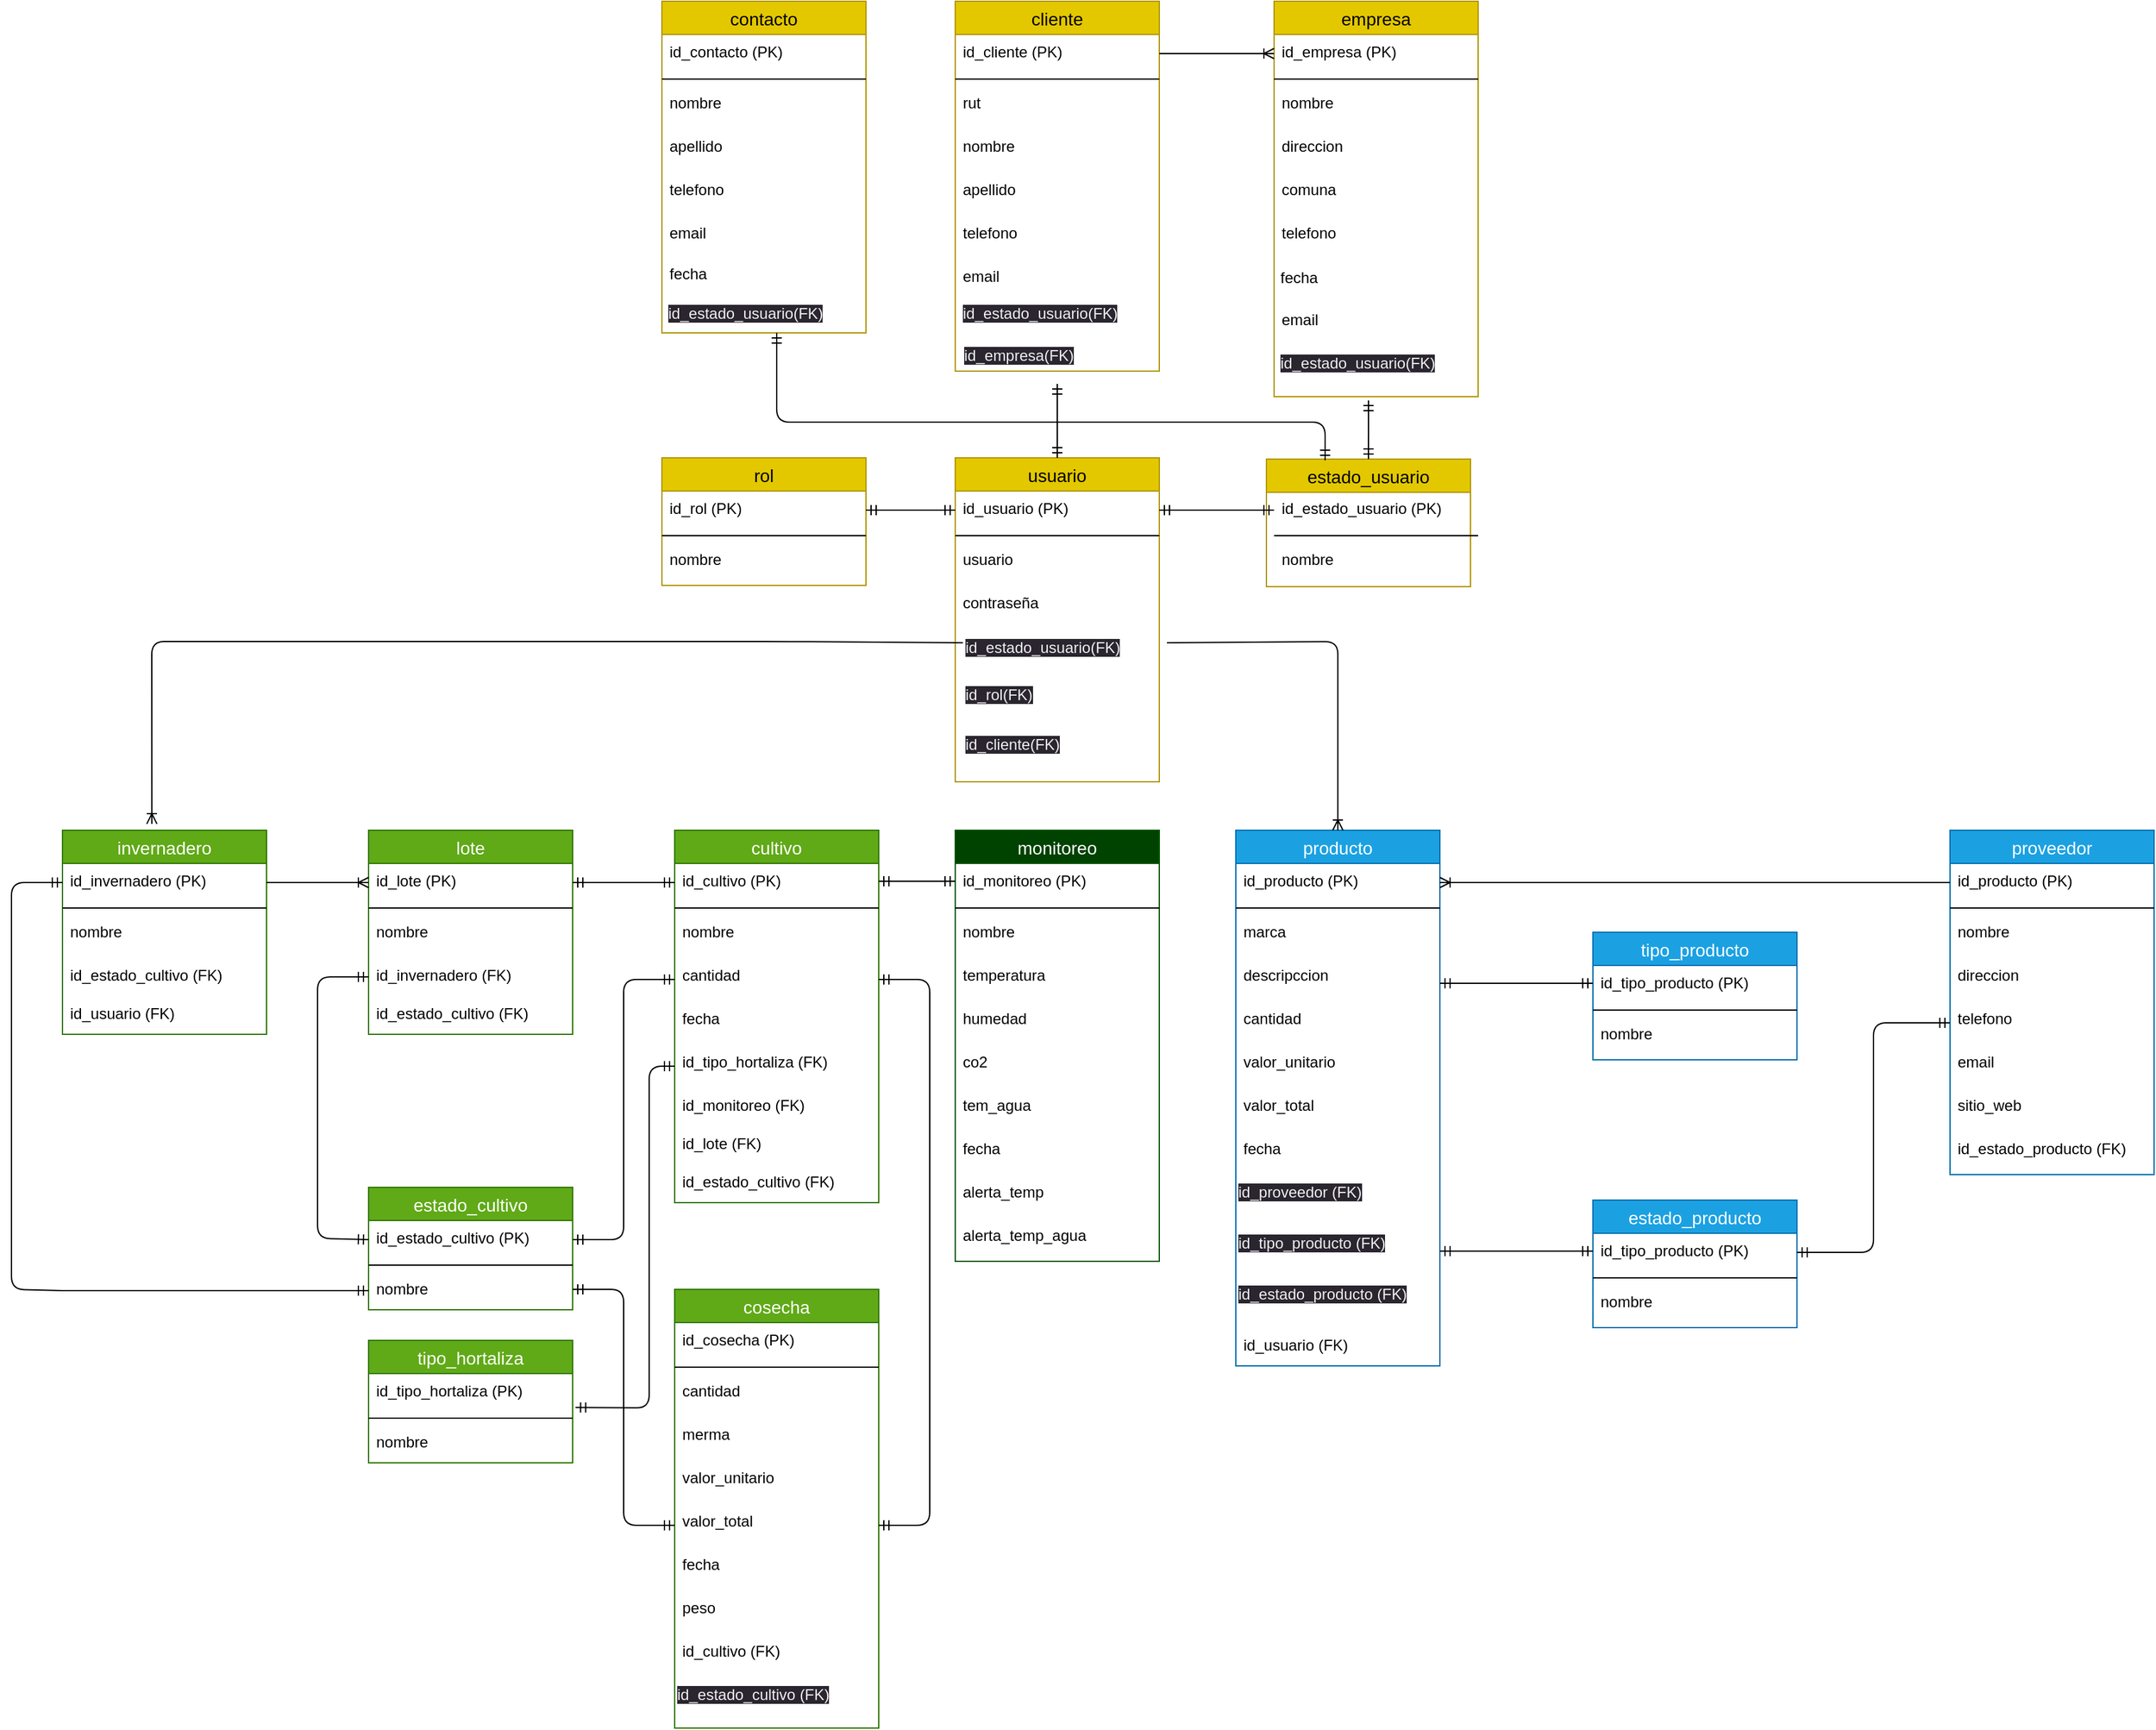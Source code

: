 <mxfile>
    <diagram id="51ZDcz8WgKitn7Wd0QsQ" name="Página-1">
        <mxGraphModel dx="1057" dy="568" grid="1" gridSize="10" guides="1" tooltips="1" connect="1" arrows="1" fold="1" page="1" pageScale="1" pageWidth="827" pageHeight="1169" math="0" shadow="0">
            <root>
                <mxCell id="0"/>
                <mxCell id="1" parent="0"/>
                <mxCell id="52" value="estado_cultivo" style="swimlane;fontStyle=0;childLayout=stackLayout;horizontal=1;startSize=26;horizontalStack=0;resizeParent=1;resizeParentMax=0;resizeLast=0;collapsible=1;marginBottom=0;align=center;fontSize=14;fillColor=#60a917;fontColor=#ffffff;strokeColor=#2D7600;" parent="1" vertex="1">
                    <mxGeometry x="340" y="1090" width="160" height="96" as="geometry"/>
                </mxCell>
                <mxCell id="53" value="id_estado_cultivo (PK)" style="text;strokeColor=none;fillColor=none;spacingLeft=4;spacingRight=4;overflow=hidden;rotatable=0;points=[[0,0.5],[1,0.5]];portConstraint=eastwest;fontSize=12;" parent="52" vertex="1">
                    <mxGeometry y="26" width="160" height="30" as="geometry"/>
                </mxCell>
                <mxCell id="75" value="" style="line;strokeWidth=1;rotatable=0;dashed=0;labelPosition=right;align=left;verticalAlign=middle;spacingTop=0;spacingLeft=6;points=[];portConstraint=eastwest;" parent="52" vertex="1">
                    <mxGeometry y="56" width="160" height="10" as="geometry"/>
                </mxCell>
                <mxCell id="54" value="nombre" style="text;strokeColor=none;fillColor=none;spacingLeft=4;spacingRight=4;overflow=hidden;rotatable=0;points=[[0,0.5],[1,0.5]];portConstraint=eastwest;fontSize=12;" parent="52" vertex="1">
                    <mxGeometry y="66" width="160" height="30" as="geometry"/>
                </mxCell>
                <mxCell id="56" value="invernadero" style="swimlane;fontStyle=0;childLayout=stackLayout;horizontal=1;startSize=26;horizontalStack=0;resizeParent=1;resizeParentMax=0;resizeLast=0;collapsible=1;marginBottom=0;align=center;fontSize=14;fillColor=#60a917;fontColor=#ffffff;strokeColor=#2D7600;" parent="1" vertex="1">
                    <mxGeometry x="100" y="810" width="160" height="160" as="geometry"/>
                </mxCell>
                <mxCell id="57" value="id_invernadero (PK)" style="text;strokeColor=none;fillColor=none;spacingLeft=4;spacingRight=4;overflow=hidden;rotatable=0;points=[[0,0.5],[1,0.5]];portConstraint=eastwest;fontSize=12;" parent="56" vertex="1">
                    <mxGeometry y="26" width="160" height="30" as="geometry"/>
                </mxCell>
                <mxCell id="76" value="" style="line;strokeWidth=1;rotatable=0;dashed=0;labelPosition=right;align=left;verticalAlign=middle;spacingTop=0;spacingLeft=6;points=[];portConstraint=eastwest;" parent="56" vertex="1">
                    <mxGeometry y="56" width="160" height="10" as="geometry"/>
                </mxCell>
                <mxCell id="58" value="nombre" style="text;strokeColor=none;fillColor=none;spacingLeft=4;spacingRight=4;overflow=hidden;rotatable=0;points=[[0,0.5],[1,0.5]];portConstraint=eastwest;fontSize=12;" parent="56" vertex="1">
                    <mxGeometry y="66" width="160" height="34" as="geometry"/>
                </mxCell>
                <mxCell id="60" value="id_estado_cultivo (FK)" style="text;strokeColor=none;fillColor=none;spacingLeft=4;spacingRight=4;overflow=hidden;rotatable=0;points=[[0,0.5],[1,0.5]];portConstraint=eastwest;fontSize=12;" parent="56" vertex="1">
                    <mxGeometry y="100" width="160" height="30" as="geometry"/>
                </mxCell>
                <mxCell id="258" value="id_usuario (FK)" style="text;strokeColor=none;fillColor=none;spacingLeft=4;spacingRight=4;overflow=hidden;rotatable=0;points=[[0,0.5],[1,0.5]];portConstraint=eastwest;fontSize=12;" parent="56" vertex="1">
                    <mxGeometry y="130" width="160" height="30" as="geometry"/>
                </mxCell>
                <mxCell id="62" value="lote" style="swimlane;fontStyle=0;childLayout=stackLayout;horizontal=1;startSize=26;horizontalStack=0;resizeParent=1;resizeParentMax=0;resizeLast=0;collapsible=1;marginBottom=0;align=center;fontSize=14;fillColor=#60a917;fontColor=#ffffff;strokeColor=#2D7600;" parent="1" vertex="1">
                    <mxGeometry x="340" y="810" width="160" height="160" as="geometry"/>
                </mxCell>
                <mxCell id="63" value="id_lote (PK)" style="text;strokeColor=none;fillColor=none;spacingLeft=4;spacingRight=4;overflow=hidden;rotatable=0;points=[[0,0.5],[1,0.5]];portConstraint=eastwest;fontSize=12;" parent="62" vertex="1">
                    <mxGeometry y="26" width="160" height="30" as="geometry"/>
                </mxCell>
                <mxCell id="77" value="" style="line;strokeWidth=1;rotatable=0;dashed=0;labelPosition=right;align=left;verticalAlign=middle;spacingTop=0;spacingLeft=6;points=[];portConstraint=eastwest;" parent="62" vertex="1">
                    <mxGeometry y="56" width="160" height="10" as="geometry"/>
                </mxCell>
                <mxCell id="64" value="nombre" style="text;strokeColor=none;fillColor=none;spacingLeft=4;spacingRight=4;overflow=hidden;rotatable=0;points=[[0,0.5],[1,0.5]];portConstraint=eastwest;fontSize=12;" parent="62" vertex="1">
                    <mxGeometry y="66" width="160" height="34" as="geometry"/>
                </mxCell>
                <mxCell id="67" value="id_invernadero (FK)" style="text;strokeColor=none;fillColor=none;spacingLeft=4;spacingRight=4;overflow=hidden;rotatable=0;points=[[0,0.5],[1,0.5]];portConstraint=eastwest;fontSize=12;" parent="62" vertex="1">
                    <mxGeometry y="100" width="160" height="30" as="geometry"/>
                </mxCell>
                <mxCell id="65" value="id_estado_cultivo (FK)" style="text;strokeColor=none;fillColor=none;spacingLeft=4;spacingRight=4;overflow=hidden;rotatable=0;points=[[0,0.5],[1,0.5]];portConstraint=eastwest;fontSize=12;" parent="62" vertex="1">
                    <mxGeometry y="130" width="160" height="30" as="geometry"/>
                </mxCell>
                <mxCell id="69" value="cultivo" style="swimlane;fontStyle=0;childLayout=stackLayout;horizontal=1;startSize=26;horizontalStack=0;resizeParent=1;resizeParentMax=0;resizeLast=0;collapsible=1;marginBottom=0;align=center;fontSize=14;fillColor=#60a917;fontColor=#ffffff;strokeColor=#2D7600;" parent="1" vertex="1">
                    <mxGeometry x="580" y="810" width="160" height="292" as="geometry"/>
                </mxCell>
                <mxCell id="70" value="id_cultivo (PK)" style="text;strokeColor=none;fillColor=none;spacingLeft=4;spacingRight=4;overflow=hidden;rotatable=0;points=[[0,0.5],[1,0.5]];portConstraint=eastwest;fontSize=12;" parent="69" vertex="1">
                    <mxGeometry y="26" width="160" height="30" as="geometry"/>
                </mxCell>
                <mxCell id="78" value="" style="line;strokeWidth=1;rotatable=0;dashed=0;labelPosition=right;align=left;verticalAlign=middle;spacingTop=0;spacingLeft=6;points=[];portConstraint=eastwest;" parent="69" vertex="1">
                    <mxGeometry y="56" width="160" height="10" as="geometry"/>
                </mxCell>
                <mxCell id="259" value="nombre" style="text;strokeColor=none;fillColor=none;spacingLeft=4;spacingRight=4;overflow=hidden;rotatable=0;points=[[0,0.5],[1,0.5]];portConstraint=eastwest;fontSize=12;" parent="69" vertex="1">
                    <mxGeometry y="66" width="160" height="34" as="geometry"/>
                </mxCell>
                <mxCell id="71" value="cantidad" style="text;strokeColor=none;fillColor=none;spacingLeft=4;spacingRight=4;overflow=hidden;rotatable=0;points=[[0,0.5],[1,0.5]];portConstraint=eastwest;fontSize=12;" parent="69" vertex="1">
                    <mxGeometry y="100" width="160" height="34" as="geometry"/>
                </mxCell>
                <mxCell id="79" value="fecha" style="text;strokeColor=none;fillColor=none;spacingLeft=4;spacingRight=4;overflow=hidden;rotatable=0;points=[[0,0.5],[1,0.5]];portConstraint=eastwest;fontSize=12;" parent="69" vertex="1">
                    <mxGeometry y="134" width="160" height="34" as="geometry"/>
                </mxCell>
                <mxCell id="80" value="id_tipo_hortaliza (FK)" style="text;strokeColor=none;fillColor=none;spacingLeft=4;spacingRight=4;overflow=hidden;rotatable=0;points=[[0,0.5],[1,0.5]];portConstraint=eastwest;fontSize=12;" parent="69" vertex="1">
                    <mxGeometry y="168" width="160" height="34" as="geometry"/>
                </mxCell>
                <mxCell id="81" value="id_monitoreo (FK)" style="text;strokeColor=none;fillColor=none;spacingLeft=4;spacingRight=4;overflow=hidden;rotatable=0;points=[[0,0.5],[1,0.5]];portConstraint=eastwest;fontSize=12;" parent="69" vertex="1">
                    <mxGeometry y="202" width="160" height="30" as="geometry"/>
                </mxCell>
                <mxCell id="72" value="id_lote (FK)" style="text;strokeColor=none;fillColor=none;spacingLeft=4;spacingRight=4;overflow=hidden;rotatable=0;points=[[0,0.5],[1,0.5]];portConstraint=eastwest;fontSize=12;" parent="69" vertex="1">
                    <mxGeometry y="232" width="160" height="30" as="geometry"/>
                </mxCell>
                <mxCell id="73" value="id_estado_cultivo (FK)" style="text;strokeColor=none;fillColor=none;spacingLeft=4;spacingRight=4;overflow=hidden;rotatable=0;points=[[0,0.5],[1,0.5]];portConstraint=eastwest;fontSize=12;" parent="69" vertex="1">
                    <mxGeometry y="262" width="160" height="30" as="geometry"/>
                </mxCell>
                <mxCell id="83" value="monitoreo" style="swimlane;fontStyle=0;childLayout=stackLayout;horizontal=1;startSize=26;horizontalStack=0;resizeParent=1;resizeParentMax=0;resizeLast=0;collapsible=1;marginBottom=0;align=center;fontSize=14;fillColor=#004200;fontColor=#ffffff;strokeColor=#005700;" parent="1" vertex="1">
                    <mxGeometry x="800" y="810" width="160" height="338" as="geometry"/>
                </mxCell>
                <mxCell id="84" value="id_monitoreo (PK)" style="text;strokeColor=none;fillColor=none;spacingLeft=4;spacingRight=4;overflow=hidden;rotatable=0;points=[[0,0.5],[1,0.5]];portConstraint=eastwest;fontSize=12;" parent="83" vertex="1">
                    <mxGeometry y="26" width="160" height="30" as="geometry"/>
                </mxCell>
                <mxCell id="85" value="" style="line;strokeWidth=1;rotatable=0;dashed=0;labelPosition=right;align=left;verticalAlign=middle;spacingTop=0;spacingLeft=6;points=[];portConstraint=eastwest;" parent="83" vertex="1">
                    <mxGeometry y="56" width="160" height="10" as="geometry"/>
                </mxCell>
                <mxCell id="86" value="nombre" style="text;strokeColor=none;fillColor=none;spacingLeft=4;spacingRight=4;overflow=hidden;rotatable=0;points=[[0,0.5],[1,0.5]];portConstraint=eastwest;fontSize=12;" parent="83" vertex="1">
                    <mxGeometry y="66" width="160" height="34" as="geometry"/>
                </mxCell>
                <mxCell id="89" value="temperatura" style="text;strokeColor=none;fillColor=none;spacingLeft=4;spacingRight=4;overflow=hidden;rotatable=0;points=[[0,0.5],[1,0.5]];portConstraint=eastwest;fontSize=12;" parent="83" vertex="1">
                    <mxGeometry y="100" width="160" height="34" as="geometry"/>
                </mxCell>
                <mxCell id="90" value="humedad" style="text;strokeColor=none;fillColor=none;spacingLeft=4;spacingRight=4;overflow=hidden;rotatable=0;points=[[0,0.5],[1,0.5]];portConstraint=eastwest;fontSize=12;" parent="83" vertex="1">
                    <mxGeometry y="134" width="160" height="34" as="geometry"/>
                </mxCell>
                <mxCell id="91" value="co2" style="text;strokeColor=none;fillColor=none;spacingLeft=4;spacingRight=4;overflow=hidden;rotatable=0;points=[[0,0.5],[1,0.5]];portConstraint=eastwest;fontSize=12;" parent="83" vertex="1">
                    <mxGeometry y="168" width="160" height="34" as="geometry"/>
                </mxCell>
                <mxCell id="92" value="tem_agua" style="text;strokeColor=none;fillColor=none;spacingLeft=4;spacingRight=4;overflow=hidden;rotatable=0;points=[[0,0.5],[1,0.5]];portConstraint=eastwest;fontSize=12;" parent="83" vertex="1">
                    <mxGeometry y="202" width="160" height="34" as="geometry"/>
                </mxCell>
                <mxCell id="93" value="fecha" style="text;strokeColor=none;fillColor=none;spacingLeft=4;spacingRight=4;overflow=hidden;rotatable=0;points=[[0,0.5],[1,0.5]];portConstraint=eastwest;fontSize=12;" parent="83" vertex="1">
                    <mxGeometry y="236" width="160" height="34" as="geometry"/>
                </mxCell>
                <mxCell id="94" value="alerta_temp&#10;" style="text;strokeColor=none;fillColor=none;spacingLeft=4;spacingRight=4;overflow=hidden;rotatable=0;points=[[0,0.5],[1,0.5]];portConstraint=eastwest;fontSize=12;" parent="83" vertex="1">
                    <mxGeometry y="270" width="160" height="34" as="geometry"/>
                </mxCell>
                <mxCell id="95" value="alerta_temp_agua&#10;" style="text;strokeColor=none;fillColor=none;spacingLeft=4;spacingRight=4;overflow=hidden;rotatable=0;points=[[0,0.5],[1,0.5]];portConstraint=eastwest;fontSize=12;" parent="83" vertex="1">
                    <mxGeometry y="304" width="160" height="34" as="geometry"/>
                </mxCell>
                <mxCell id="97" value="cosecha" style="swimlane;fontStyle=0;childLayout=stackLayout;horizontal=1;startSize=26;horizontalStack=0;resizeParent=1;resizeParentMax=0;resizeLast=0;collapsible=1;marginBottom=0;align=center;fontSize=14;fillColor=#60a917;fontColor=#ffffff;strokeColor=#2D7600;" parent="1" vertex="1">
                    <mxGeometry x="580" y="1170" width="160" height="344" as="geometry"/>
                </mxCell>
                <mxCell id="98" value="id_cosecha (PK)" style="text;strokeColor=none;fillColor=none;spacingLeft=4;spacingRight=4;overflow=hidden;rotatable=0;points=[[0,0.5],[1,0.5]];portConstraint=eastwest;fontSize=12;" parent="97" vertex="1">
                    <mxGeometry y="26" width="160" height="30" as="geometry"/>
                </mxCell>
                <mxCell id="99" value="" style="line;strokeWidth=1;rotatable=0;dashed=0;labelPosition=right;align=left;verticalAlign=middle;spacingTop=0;spacingLeft=6;points=[];portConstraint=eastwest;" parent="97" vertex="1">
                    <mxGeometry y="56" width="160" height="10" as="geometry"/>
                </mxCell>
                <mxCell id="100" value="cantidad" style="text;strokeColor=none;fillColor=none;spacingLeft=4;spacingRight=4;overflow=hidden;rotatable=0;points=[[0,0.5],[1,0.5]];portConstraint=eastwest;fontSize=12;" parent="97" vertex="1">
                    <mxGeometry y="66" width="160" height="34" as="geometry"/>
                </mxCell>
                <mxCell id="106" value="merma" style="text;strokeColor=none;fillColor=none;spacingLeft=4;spacingRight=4;overflow=hidden;rotatable=0;points=[[0,0.5],[1,0.5]];portConstraint=eastwest;fontSize=12;" parent="97" vertex="1">
                    <mxGeometry y="100" width="160" height="34" as="geometry"/>
                </mxCell>
                <mxCell id="107" value="valor_unitario" style="text;strokeColor=none;fillColor=none;spacingLeft=4;spacingRight=4;overflow=hidden;rotatable=0;points=[[0,0.5],[1,0.5]];portConstraint=eastwest;fontSize=12;" parent="97" vertex="1">
                    <mxGeometry y="134" width="160" height="34" as="geometry"/>
                </mxCell>
                <mxCell id="108" value="valor_total" style="text;strokeColor=none;fillColor=none;spacingLeft=4;spacingRight=4;overflow=hidden;rotatable=0;points=[[0,0.5],[1,0.5]];portConstraint=eastwest;fontSize=12;" parent="97" vertex="1">
                    <mxGeometry y="168" width="160" height="34" as="geometry"/>
                </mxCell>
                <mxCell id="101" value="fecha" style="text;strokeColor=none;fillColor=none;spacingLeft=4;spacingRight=4;overflow=hidden;rotatable=0;points=[[0,0.5],[1,0.5]];portConstraint=eastwest;fontSize=12;" parent="97" vertex="1">
                    <mxGeometry y="202" width="160" height="34" as="geometry"/>
                </mxCell>
                <mxCell id="109" value="peso" style="text;strokeColor=none;fillColor=none;spacingLeft=4;spacingRight=4;overflow=hidden;rotatable=0;points=[[0,0.5],[1,0.5]];portConstraint=eastwest;fontSize=12;" parent="97" vertex="1">
                    <mxGeometry y="236" width="160" height="34" as="geometry"/>
                </mxCell>
                <mxCell id="102" value="id_cultivo (FK)" style="text;strokeColor=none;fillColor=none;spacingLeft=4;spacingRight=4;overflow=hidden;rotatable=0;points=[[0,0.5],[1,0.5]];portConstraint=eastwest;fontSize=12;" parent="97" vertex="1">
                    <mxGeometry y="270" width="160" height="34" as="geometry"/>
                </mxCell>
                <mxCell id="112" value="&lt;span style=&quot;color: rgb(240, 240, 240); font-family: Helvetica; font-size: 12px; font-style: normal; font-variant-ligatures: normal; font-variant-caps: normal; font-weight: 400; letter-spacing: normal; orphans: 2; text-align: left; text-indent: 0px; text-transform: none; widows: 2; word-spacing: 0px; -webkit-text-stroke-width: 0px; background-color: rgb(42, 37, 47); text-decoration-thickness: initial; text-decoration-style: initial; text-decoration-color: initial; float: none; display: inline !important;&quot;&gt;id_estado_cultivo (FK)&lt;/span&gt;" style="text;whiteSpace=wrap;html=1;" parent="97" vertex="1">
                    <mxGeometry y="304" width="160" height="40" as="geometry"/>
                </mxCell>
                <mxCell id="110" value="" style="fontSize=12;html=1;endArrow=ERmandOne;startArrow=ERmandOne;entryX=0;entryY=0.5;entryDx=0;entryDy=0;exitX=0;exitY=0.5;exitDx=0;exitDy=0;" parent="1" source="54" target="57" edge="1">
                    <mxGeometry width="100" height="100" relative="1" as="geometry">
                        <mxPoint x="450" y="1210" as="sourcePoint"/>
                        <mxPoint x="550" y="1110" as="targetPoint"/>
                        <Array as="points">
                            <mxPoint x="100" y="1171"/>
                            <mxPoint x="60" y="1170"/>
                            <mxPoint x="60" y="1010"/>
                            <mxPoint x="60" y="851"/>
                        </Array>
                    </mxGeometry>
                </mxCell>
                <mxCell id="111" value="" style="fontSize=12;html=1;endArrow=ERmandOne;startArrow=ERmandOne;entryX=0;entryY=0.5;entryDx=0;entryDy=0;exitX=0;exitY=0.5;exitDx=0;exitDy=0;" parent="1" source="53" target="67" edge="1">
                    <mxGeometry width="100" height="100" relative="1" as="geometry">
                        <mxPoint x="340" y="1040" as="sourcePoint"/>
                        <mxPoint x="280" y="1200" as="targetPoint"/>
                        <Array as="points">
                            <mxPoint x="300" y="1130"/>
                            <mxPoint x="300" y="990"/>
                            <mxPoint x="300" y="925"/>
                        </Array>
                    </mxGeometry>
                </mxCell>
                <mxCell id="113" value="" style="edgeStyle=entityRelationEdgeStyle;fontSize=12;html=1;endArrow=ERoneToMany;entryX=0;entryY=0.5;entryDx=0;entryDy=0;exitX=1;exitY=0.5;exitDx=0;exitDy=0;" parent="1" source="57" target="63" edge="1">
                    <mxGeometry width="100" height="100" relative="1" as="geometry">
                        <mxPoint x="160" y="1110" as="sourcePoint"/>
                        <mxPoint x="260" y="1010" as="targetPoint"/>
                    </mxGeometry>
                </mxCell>
                <mxCell id="114" value="" style="fontSize=12;html=1;endArrow=ERmandOne;startArrow=ERmandOne;entryX=0;entryY=0.5;entryDx=0;entryDy=0;exitX=1;exitY=0.5;exitDx=0;exitDy=0;" parent="1" source="53" target="71" edge="1">
                    <mxGeometry width="100" height="100" relative="1" as="geometry">
                        <mxPoint x="400" y="1350" as="sourcePoint"/>
                        <mxPoint x="500" y="1250" as="targetPoint"/>
                        <Array as="points">
                            <mxPoint x="540" y="1131"/>
                            <mxPoint x="540" y="927"/>
                        </Array>
                    </mxGeometry>
                </mxCell>
                <mxCell id="115" value="" style="fontSize=12;html=1;endArrow=ERmandOne;startArrow=ERmandOne;entryX=0;entryY=0.5;entryDx=0;entryDy=0;" parent="1" target="108" edge="1">
                    <mxGeometry width="100" height="100" relative="1" as="geometry">
                        <mxPoint x="500" y="1170" as="sourcePoint"/>
                        <mxPoint x="550" y="1110" as="targetPoint"/>
                        <Array as="points">
                            <mxPoint x="540" y="1170"/>
                            <mxPoint x="540" y="1355"/>
                        </Array>
                    </mxGeometry>
                </mxCell>
                <mxCell id="116" value="" style="edgeStyle=entityRelationEdgeStyle;fontSize=12;html=1;endArrow=ERmandOne;startArrow=ERmandOne;exitX=1;exitY=0.5;exitDx=0;exitDy=0;entryX=0;entryY=0.5;entryDx=0;entryDy=0;" parent="1" source="63" target="70" edge="1">
                    <mxGeometry width="100" height="100" relative="1" as="geometry">
                        <mxPoint x="540" y="910" as="sourcePoint"/>
                        <mxPoint x="640" y="810" as="targetPoint"/>
                    </mxGeometry>
                </mxCell>
                <mxCell id="117" value="" style="edgeStyle=entityRelationEdgeStyle;fontSize=12;html=1;endArrow=ERmandOne;startArrow=ERmandOne;exitX=1;exitY=0.5;exitDx=0;exitDy=0;" parent="1" edge="1">
                    <mxGeometry width="100" height="100" relative="1" as="geometry">
                        <mxPoint x="740" y="850" as="sourcePoint"/>
                        <mxPoint x="800" y="850" as="targetPoint"/>
                    </mxGeometry>
                </mxCell>
                <mxCell id="118" value="" style="fontSize=12;html=1;endArrow=ERmandOne;startArrow=ERmandOne;entryX=1;entryY=0.5;entryDx=0;entryDy=0;exitX=1;exitY=0.5;exitDx=0;exitDy=0;" parent="1" source="108" target="71" edge="1">
                    <mxGeometry width="100" height="100" relative="1" as="geometry">
                        <mxPoint x="780" y="1280" as="sourcePoint"/>
                        <mxPoint x="880" y="1180" as="targetPoint"/>
                        <Array as="points">
                            <mxPoint x="780" y="1355"/>
                            <mxPoint x="780" y="1130"/>
                            <mxPoint x="780" y="927"/>
                        </Array>
                    </mxGeometry>
                </mxCell>
                <mxCell id="125" value="tipo_producto" style="swimlane;fontStyle=0;childLayout=stackLayout;horizontal=1;startSize=26;horizontalStack=0;resizeParent=1;resizeParentMax=0;resizeLast=0;collapsible=1;marginBottom=0;align=center;fontSize=14;fillColor=#1ba1e2;fontColor=#ffffff;strokeColor=#006EAF;" parent="1" vertex="1">
                    <mxGeometry x="1300" y="890" width="160" height="100" as="geometry"/>
                </mxCell>
                <mxCell id="126" value="id_tipo_producto (PK)" style="text;strokeColor=none;fillColor=none;spacingLeft=4;spacingRight=4;overflow=hidden;rotatable=0;points=[[0,0.5],[1,0.5]];portConstraint=eastwest;fontSize=12;" parent="125" vertex="1">
                    <mxGeometry y="26" width="160" height="30" as="geometry"/>
                </mxCell>
                <mxCell id="127" value="" style="line;strokeWidth=1;rotatable=0;dashed=0;labelPosition=right;align=left;verticalAlign=middle;spacingTop=0;spacingLeft=6;points=[];portConstraint=eastwest;" parent="125" vertex="1">
                    <mxGeometry y="56" width="160" height="10" as="geometry"/>
                </mxCell>
                <mxCell id="128" value="nombre" style="text;strokeColor=none;fillColor=none;spacingLeft=4;spacingRight=4;overflow=hidden;rotatable=0;points=[[0,0.5],[1,0.5]];portConstraint=eastwest;fontSize=12;" parent="125" vertex="1">
                    <mxGeometry y="66" width="160" height="34" as="geometry"/>
                </mxCell>
                <mxCell id="130" value="estado_producto" style="swimlane;fontStyle=0;childLayout=stackLayout;horizontal=1;startSize=26;horizontalStack=0;resizeParent=1;resizeParentMax=0;resizeLast=0;collapsible=1;marginBottom=0;align=center;fontSize=14;fillColor=#1ba1e2;fontColor=#ffffff;strokeColor=#006EAF;" parent="1" vertex="1">
                    <mxGeometry x="1300" y="1100" width="160" height="100" as="geometry"/>
                </mxCell>
                <mxCell id="131" value="id_tipo_producto (PK)" style="text;strokeColor=none;fillColor=none;spacingLeft=4;spacingRight=4;overflow=hidden;rotatable=0;points=[[0,0.5],[1,0.5]];portConstraint=eastwest;fontSize=12;" parent="130" vertex="1">
                    <mxGeometry y="26" width="160" height="30" as="geometry"/>
                </mxCell>
                <mxCell id="132" value="" style="line;strokeWidth=1;rotatable=0;dashed=0;labelPosition=right;align=left;verticalAlign=middle;spacingTop=0;spacingLeft=6;points=[];portConstraint=eastwest;" parent="130" vertex="1">
                    <mxGeometry y="56" width="160" height="10" as="geometry"/>
                </mxCell>
                <mxCell id="133" value="nombre" style="text;strokeColor=none;fillColor=none;spacingLeft=4;spacingRight=4;overflow=hidden;rotatable=0;points=[[0,0.5],[1,0.5]];portConstraint=eastwest;fontSize=12;" parent="130" vertex="1">
                    <mxGeometry y="66" width="160" height="34" as="geometry"/>
                </mxCell>
                <mxCell id="135" value="producto" style="swimlane;fontStyle=0;childLayout=stackLayout;horizontal=1;startSize=26;horizontalStack=0;resizeParent=1;resizeParentMax=0;resizeLast=0;collapsible=1;marginBottom=0;align=center;fontSize=14;fillColor=#1ba1e2;fontColor=#ffffff;strokeColor=#006EAF;" parent="1" vertex="1">
                    <mxGeometry x="1020" y="810" width="160" height="420" as="geometry"/>
                </mxCell>
                <mxCell id="136" value="id_producto (PK)" style="text;strokeColor=none;fillColor=none;spacingLeft=4;spacingRight=4;overflow=hidden;rotatable=0;points=[[0,0.5],[1,0.5]];portConstraint=eastwest;fontSize=12;" parent="135" vertex="1">
                    <mxGeometry y="26" width="160" height="30" as="geometry"/>
                </mxCell>
                <mxCell id="137" value="" style="line;strokeWidth=1;rotatable=0;dashed=0;labelPosition=right;align=left;verticalAlign=middle;spacingTop=0;spacingLeft=6;points=[];portConstraint=eastwest;" parent="135" vertex="1">
                    <mxGeometry y="56" width="160" height="10" as="geometry"/>
                </mxCell>
                <mxCell id="138" value="marca" style="text;strokeColor=none;fillColor=none;spacingLeft=4;spacingRight=4;overflow=hidden;rotatable=0;points=[[0,0.5],[1,0.5]];portConstraint=eastwest;fontSize=12;" parent="135" vertex="1">
                    <mxGeometry y="66" width="160" height="34" as="geometry"/>
                </mxCell>
                <mxCell id="139" value="descripccion" style="text;strokeColor=none;fillColor=none;spacingLeft=4;spacingRight=4;overflow=hidden;rotatable=0;points=[[0,0.5],[1,0.5]];portConstraint=eastwest;fontSize=12;" parent="135" vertex="1">
                    <mxGeometry y="100" width="160" height="34" as="geometry"/>
                </mxCell>
                <mxCell id="140" value="cantidad" style="text;strokeColor=none;fillColor=none;spacingLeft=4;spacingRight=4;overflow=hidden;rotatable=0;points=[[0,0.5],[1,0.5]];portConstraint=eastwest;fontSize=12;" parent="135" vertex="1">
                    <mxGeometry y="134" width="160" height="34" as="geometry"/>
                </mxCell>
                <mxCell id="141" value="valor_unitario" style="text;strokeColor=none;fillColor=none;spacingLeft=4;spacingRight=4;overflow=hidden;rotatable=0;points=[[0,0.5],[1,0.5]];portConstraint=eastwest;fontSize=12;" parent="135" vertex="1">
                    <mxGeometry y="168" width="160" height="34" as="geometry"/>
                </mxCell>
                <mxCell id="149" value="valor_total" style="text;strokeColor=none;fillColor=none;spacingLeft=4;spacingRight=4;overflow=hidden;rotatable=0;points=[[0,0.5],[1,0.5]];portConstraint=eastwest;fontSize=12;" parent="135" vertex="1">
                    <mxGeometry y="202" width="160" height="34" as="geometry"/>
                </mxCell>
                <mxCell id="150" value="fecha" style="text;strokeColor=none;fillColor=none;spacingLeft=4;spacingRight=4;overflow=hidden;rotatable=0;points=[[0,0.5],[1,0.5]];portConstraint=eastwest;fontSize=12;" parent="135" vertex="1">
                    <mxGeometry y="236" width="160" height="34" as="geometry"/>
                </mxCell>
                <mxCell id="152" value="&lt;span style=&quot;color: rgb(240, 240, 240); font-family: Helvetica; font-size: 12px; font-style: normal; font-variant-ligatures: normal; font-variant-caps: normal; font-weight: 400; letter-spacing: normal; orphans: 2; text-align: left; text-indent: 0px; text-transform: none; widows: 2; word-spacing: 0px; -webkit-text-stroke-width: 0px; background-color: rgb(42, 37, 47); text-decoration-thickness: initial; text-decoration-style: initial; text-decoration-color: initial; float: none; display: inline !important;&quot;&gt;id_proveedor (FK)&lt;/span&gt;" style="text;whiteSpace=wrap;html=1;" parent="135" vertex="1">
                    <mxGeometry y="270" width="160" height="40" as="geometry"/>
                </mxCell>
                <mxCell id="153" value="&lt;span style=&quot;color: rgb(240, 240, 240); font-family: Helvetica; font-size: 12px; font-style: normal; font-variant-ligatures: normal; font-variant-caps: normal; font-weight: 400; letter-spacing: normal; orphans: 2; text-align: left; text-indent: 0px; text-transform: none; widows: 2; word-spacing: 0px; -webkit-text-stroke-width: 0px; background-color: rgb(42, 37, 47); text-decoration-thickness: initial; text-decoration-style: initial; text-decoration-color: initial; float: none; display: inline !important;&quot;&gt;id_tipo_producto (FK)&lt;/span&gt;" style="text;whiteSpace=wrap;html=1;" parent="135" vertex="1">
                    <mxGeometry y="310" width="160" height="40" as="geometry"/>
                </mxCell>
                <mxCell id="151" value="&lt;span style=&quot;color: rgb(240, 240, 240); font-family: Helvetica; font-size: 12px; font-style: normal; font-variant-ligatures: normal; font-variant-caps: normal; font-weight: 400; letter-spacing: normal; orphans: 2; text-align: left; text-indent: 0px; text-transform: none; widows: 2; word-spacing: 0px; -webkit-text-stroke-width: 0px; background-color: rgb(42, 37, 47); text-decoration-thickness: initial; text-decoration-style: initial; text-decoration-color: initial; float: none; display: inline !important;&quot;&gt;id_estado_producto (FK)&lt;/span&gt;" style="text;whiteSpace=wrap;html=1;" parent="135" vertex="1">
                    <mxGeometry y="350" width="160" height="40" as="geometry"/>
                </mxCell>
                <mxCell id="249" value="id_usuario (FK)" style="text;strokeColor=none;fillColor=none;spacingLeft=4;spacingRight=4;overflow=hidden;rotatable=0;points=[[0,0.5],[1,0.5]];portConstraint=eastwest;fontSize=12;" parent="135" vertex="1">
                    <mxGeometry y="390" width="160" height="30" as="geometry"/>
                </mxCell>
                <mxCell id="154" value="proveedor" style="swimlane;fontStyle=0;childLayout=stackLayout;horizontal=1;startSize=26;horizontalStack=0;resizeParent=1;resizeParentMax=0;resizeLast=0;collapsible=1;marginBottom=0;align=center;fontSize=14;fillColor=#1ba1e2;fontColor=#ffffff;strokeColor=#006EAF;" parent="1" vertex="1">
                    <mxGeometry x="1580" y="810" width="160" height="270" as="geometry"/>
                </mxCell>
                <mxCell id="155" value="id_producto (PK)" style="text;strokeColor=none;fillColor=none;spacingLeft=4;spacingRight=4;overflow=hidden;rotatable=0;points=[[0,0.5],[1,0.5]];portConstraint=eastwest;fontSize=12;" parent="154" vertex="1">
                    <mxGeometry y="26" width="160" height="30" as="geometry"/>
                </mxCell>
                <mxCell id="156" value="" style="line;strokeWidth=1;rotatable=0;dashed=0;labelPosition=right;align=left;verticalAlign=middle;spacingTop=0;spacingLeft=6;points=[];portConstraint=eastwest;" parent="154" vertex="1">
                    <mxGeometry y="56" width="160" height="10" as="geometry"/>
                </mxCell>
                <mxCell id="157" value="nombre" style="text;strokeColor=none;fillColor=none;spacingLeft=4;spacingRight=4;overflow=hidden;rotatable=0;points=[[0,0.5],[1,0.5]];portConstraint=eastwest;fontSize=12;" parent="154" vertex="1">
                    <mxGeometry y="66" width="160" height="34" as="geometry"/>
                </mxCell>
                <mxCell id="166" value="direccion" style="text;strokeColor=none;fillColor=none;spacingLeft=4;spacingRight=4;overflow=hidden;rotatable=0;points=[[0,0.5],[1,0.5]];portConstraint=eastwest;fontSize=12;" parent="154" vertex="1">
                    <mxGeometry y="100" width="160" height="34" as="geometry"/>
                </mxCell>
                <mxCell id="162" value="telefono" style="text;strokeColor=none;fillColor=none;spacingLeft=4;spacingRight=4;overflow=hidden;rotatable=0;points=[[0,0.5],[1,0.5]];portConstraint=eastwest;fontSize=12;" parent="154" vertex="1">
                    <mxGeometry y="134" width="160" height="34" as="geometry"/>
                </mxCell>
                <mxCell id="167" value="email" style="text;strokeColor=none;fillColor=none;spacingLeft=4;spacingRight=4;overflow=hidden;rotatable=0;points=[[0,0.5],[1,0.5]];portConstraint=eastwest;fontSize=12;" parent="154" vertex="1">
                    <mxGeometry y="168" width="160" height="34" as="geometry"/>
                </mxCell>
                <mxCell id="168" value="sitio_web" style="text;strokeColor=none;fillColor=none;spacingLeft=4;spacingRight=4;overflow=hidden;rotatable=0;points=[[0,0.5],[1,0.5]];portConstraint=eastwest;fontSize=12;" parent="154" vertex="1">
                    <mxGeometry y="202" width="160" height="34" as="geometry"/>
                </mxCell>
                <mxCell id="169" value="id_estado_producto (FK)" style="text;strokeColor=none;fillColor=none;spacingLeft=4;spacingRight=4;overflow=hidden;rotatable=0;points=[[0,0.5],[1,0.5]];portConstraint=eastwest;fontSize=12;" parent="154" vertex="1">
                    <mxGeometry y="236" width="160" height="34" as="geometry"/>
                </mxCell>
                <mxCell id="170" value="" style="edgeStyle=entityRelationEdgeStyle;fontSize=12;html=1;endArrow=ERoneToMany;entryX=1;entryY=0.5;entryDx=0;entryDy=0;exitX=0;exitY=0.5;exitDx=0;exitDy=0;" parent="1" source="155" target="136" edge="1">
                    <mxGeometry width="100" height="100" relative="1" as="geometry">
                        <mxPoint x="1410" y="880" as="sourcePoint"/>
                        <mxPoint x="1510" y="780" as="targetPoint"/>
                    </mxGeometry>
                </mxCell>
                <mxCell id="172" value="" style="edgeStyle=orthogonalEdgeStyle;fontSize=12;html=1;endArrow=ERmandOne;startArrow=ERmandOne;" parent="1" edge="1">
                    <mxGeometry width="100" height="100" relative="1" as="geometry">
                        <mxPoint x="1180" y="930" as="sourcePoint"/>
                        <mxPoint x="1300" y="930" as="targetPoint"/>
                    </mxGeometry>
                </mxCell>
                <mxCell id="173" value="" style="edgeStyle=orthogonalEdgeStyle;fontSize=12;html=1;endArrow=ERmandOne;startArrow=ERmandOne;" parent="1" edge="1">
                    <mxGeometry width="100" height="100" relative="1" as="geometry">
                        <mxPoint x="1180" y="1140" as="sourcePoint"/>
                        <mxPoint x="1300" y="1140" as="targetPoint"/>
                    </mxGeometry>
                </mxCell>
                <mxCell id="176" value="" style="fontSize=12;html=1;endArrow=ERmandOne;startArrow=ERmandOne;entryX=0;entryY=0.5;entryDx=0;entryDy=0;exitX=1;exitY=0.5;exitDx=0;exitDy=0;edgeStyle=orthogonalEdgeStyle;" parent="1" source="131" target="162" edge="1">
                    <mxGeometry width="100" height="100" relative="1" as="geometry">
                        <mxPoint x="1390" y="1110" as="sourcePoint"/>
                        <mxPoint x="1392.08" y="1032.01" as="targetPoint"/>
                    </mxGeometry>
                </mxCell>
                <mxCell id="177" value="empresa" style="swimlane;fontStyle=0;childLayout=stackLayout;horizontal=1;startSize=26;horizontalStack=0;resizeParent=1;resizeParentMax=0;resizeLast=0;collapsible=1;marginBottom=0;align=center;fontSize=14;fillColor=#e3c800;fontColor=#000000;strokeColor=#B09500;container=0;" parent="1" vertex="1">
                    <mxGeometry x="1050" y="160" width="160" height="310" as="geometry"/>
                </mxCell>
                <mxCell id="187" value="contacto" style="swimlane;fontStyle=0;childLayout=stackLayout;horizontal=1;startSize=26;horizontalStack=0;resizeParent=1;resizeParentMax=0;resizeLast=0;collapsible=1;marginBottom=0;align=center;fontSize=14;fillColor=#e3c800;fontColor=#000000;strokeColor=#B09500;container=0;" parent="1" vertex="1">
                    <mxGeometry x="570" y="160" width="160" height="260" as="geometry"/>
                </mxCell>
                <mxCell id="197" value="estado_usuario" style="swimlane;fontStyle=0;childLayout=stackLayout;horizontal=1;startSize=26;horizontalStack=0;resizeParent=1;resizeParentMax=0;resizeLast=0;collapsible=1;marginBottom=0;align=center;fontSize=14;fillColor=#e3c800;fontColor=#000000;strokeColor=#B09500;container=0;" parent="1" vertex="1">
                    <mxGeometry x="1044" y="519" width="160" height="100" as="geometry"/>
                </mxCell>
                <mxCell id="205" value="usuario" style="swimlane;fontStyle=0;childLayout=stackLayout;horizontal=1;startSize=26;horizontalStack=0;resizeParent=1;resizeParentMax=0;resizeLast=0;collapsible=1;marginBottom=0;align=center;fontSize=14;fillColor=#e3c800;fontColor=#000000;strokeColor=#B09500;container=0;" parent="1" vertex="1">
                    <mxGeometry x="800" y="518" width="160" height="254" as="geometry"/>
                </mxCell>
                <mxCell id="210" value="rol" style="swimlane;fontStyle=0;childLayout=stackLayout;horizontal=1;startSize=26;horizontalStack=0;resizeParent=1;resizeParentMax=0;resizeLast=0;collapsible=1;marginBottom=0;align=center;fontSize=14;fillColor=#e3c800;fontColor=#000000;strokeColor=#B09500;container=0;" parent="1" vertex="1">
                    <mxGeometry x="570" y="518" width="160" height="100" as="geometry"/>
                </mxCell>
                <mxCell id="215" value="cliente" style="swimlane;fontStyle=0;childLayout=stackLayout;horizontal=1;startSize=26;horizontalStack=0;resizeParent=1;resizeParentMax=0;resizeLast=0;collapsible=1;marginBottom=0;align=center;fontSize=14;fillColor=#e3c800;fontColor=#000000;strokeColor=#B09500;container=0;" parent="1" vertex="1">
                    <mxGeometry x="800" y="160" width="160" height="290" as="geometry"/>
                </mxCell>
                <mxCell id="178" value="id_empresa (PK)" style="text;strokeColor=none;fillColor=none;spacingLeft=4;spacingRight=4;overflow=hidden;rotatable=0;points=[[0,0.5],[1,0.5]];portConstraint=eastwest;fontSize=12;container=0;" parent="1" vertex="1">
                    <mxGeometry x="1050" y="186" width="160" height="30" as="geometry"/>
                </mxCell>
                <mxCell id="179" value="" style="line;strokeWidth=1;rotatable=0;dashed=0;labelPosition=right;align=left;verticalAlign=middle;spacingTop=0;spacingLeft=6;points=[];portConstraint=eastwest;container=0;" parent="1" vertex="1">
                    <mxGeometry x="1050" y="216" width="160" height="10" as="geometry"/>
                </mxCell>
                <mxCell id="180" value="nombre" style="text;strokeColor=none;fillColor=none;spacingLeft=4;spacingRight=4;overflow=hidden;rotatable=0;points=[[0,0.5],[1,0.5]];portConstraint=eastwest;fontSize=12;container=0;" parent="1" vertex="1">
                    <mxGeometry x="1050" y="226" width="160" height="34" as="geometry"/>
                </mxCell>
                <mxCell id="182" value="direccion" style="text;strokeColor=none;fillColor=none;spacingLeft=4;spacingRight=4;overflow=hidden;rotatable=0;points=[[0,0.5],[1,0.5]];portConstraint=eastwest;fontSize=12;container=0;" parent="1" vertex="1">
                    <mxGeometry x="1050" y="260" width="160" height="34" as="geometry"/>
                </mxCell>
                <mxCell id="185" value="comuna" style="text;strokeColor=none;fillColor=none;spacingLeft=4;spacingRight=4;overflow=hidden;rotatable=0;points=[[0,0.5],[1,0.5]];portConstraint=eastwest;fontSize=12;container=0;" parent="1" vertex="1">
                    <mxGeometry x="1050" y="294" width="160" height="34" as="geometry"/>
                </mxCell>
                <mxCell id="183" value="telefono" style="text;strokeColor=none;fillColor=none;spacingLeft=4;spacingRight=4;overflow=hidden;rotatable=0;points=[[0,0.5],[1,0.5]];portConstraint=eastwest;fontSize=12;container=0;" parent="1" vertex="1">
                    <mxGeometry x="1050" y="328" width="160" height="34" as="geometry"/>
                </mxCell>
                <mxCell id="186" value="email" style="text;strokeColor=none;fillColor=none;spacingLeft=4;spacingRight=4;overflow=hidden;rotatable=0;points=[[0,0.5],[1,0.5]];portConstraint=eastwest;fontSize=12;container=0;" parent="1" vertex="1">
                    <mxGeometry x="1050" y="396" width="160" height="34" as="geometry"/>
                </mxCell>
                <mxCell id="196" value="&lt;span style=&quot;color: rgb(240, 240, 240); font-family: Helvetica; font-size: 12px; font-style: normal; font-variant-ligatures: normal; font-variant-caps: normal; font-weight: 400; letter-spacing: normal; orphans: 2; text-align: left; text-indent: 0px; text-transform: none; widows: 2; word-spacing: 0px; -webkit-text-stroke-width: 0px; background-color: rgb(42, 37, 47); text-decoration-thickness: initial; text-decoration-style: initial; text-decoration-color: initial; float: none; display: inline !important;&quot;&gt;id_estado_usuario(FK)&lt;/span&gt;" style="text;whiteSpace=wrap;html=1;container=0;" parent="1" vertex="1">
                    <mxGeometry x="1053" y="430" width="160" height="40" as="geometry"/>
                </mxCell>
                <mxCell id="188" value="id_contacto (PK)" style="text;strokeColor=none;fillColor=none;spacingLeft=4;spacingRight=4;overflow=hidden;rotatable=0;points=[[0,0.5],[1,0.5]];portConstraint=eastwest;fontSize=12;container=0;" parent="1" vertex="1">
                    <mxGeometry x="570" y="186" width="160" height="30" as="geometry"/>
                </mxCell>
                <mxCell id="189" value="" style="line;strokeWidth=1;rotatable=0;dashed=0;labelPosition=right;align=left;verticalAlign=middle;spacingTop=0;spacingLeft=6;points=[];portConstraint=eastwest;container=0;" parent="1" vertex="1">
                    <mxGeometry x="570" y="216" width="160" height="10" as="geometry"/>
                </mxCell>
                <mxCell id="190" value="nombre" style="text;strokeColor=none;fillColor=none;spacingLeft=4;spacingRight=4;overflow=hidden;rotatable=0;points=[[0,0.5],[1,0.5]];portConstraint=eastwest;fontSize=12;container=0;" parent="1" vertex="1">
                    <mxGeometry x="570" y="226" width="160" height="34" as="geometry"/>
                </mxCell>
                <mxCell id="191" value="apellido" style="text;strokeColor=none;fillColor=none;spacingLeft=4;spacingRight=4;overflow=hidden;rotatable=0;points=[[0,0.5],[1,0.5]];portConstraint=eastwest;fontSize=12;container=0;" parent="1" vertex="1">
                    <mxGeometry x="570" y="260" width="160" height="34" as="geometry"/>
                </mxCell>
                <mxCell id="192" value="telefono" style="text;strokeColor=none;fillColor=none;spacingLeft=4;spacingRight=4;overflow=hidden;rotatable=0;points=[[0,0.5],[1,0.5]];portConstraint=eastwest;fontSize=12;container=0;" parent="1" vertex="1">
                    <mxGeometry x="570" y="294" width="160" height="34" as="geometry"/>
                </mxCell>
                <mxCell id="193" value="email" style="text;strokeColor=none;fillColor=none;spacingLeft=4;spacingRight=4;overflow=hidden;rotatable=0;points=[[0,0.5],[1,0.5]];portConstraint=eastwest;fontSize=12;container=0;" parent="1" vertex="1">
                    <mxGeometry x="570" y="328" width="160" height="34" as="geometry"/>
                </mxCell>
                <mxCell id="198" value="id_estado_usuario (PK)" style="text;strokeColor=none;fillColor=none;spacingLeft=4;spacingRight=4;overflow=hidden;rotatable=0;points=[[0,0.5],[1,0.5]];portConstraint=eastwest;fontSize=12;container=0;" parent="1" vertex="1">
                    <mxGeometry x="1050" y="544" width="160" height="30" as="geometry"/>
                </mxCell>
                <mxCell id="199" value="" style="line;strokeWidth=1;rotatable=0;dashed=0;labelPosition=right;align=left;verticalAlign=middle;spacingTop=0;spacingLeft=6;points=[];portConstraint=eastwest;container=0;" parent="1" vertex="1">
                    <mxGeometry x="1050" y="574" width="160" height="10" as="geometry"/>
                </mxCell>
                <mxCell id="200" value="nombre" style="text;strokeColor=none;fillColor=none;spacingLeft=4;spacingRight=4;overflow=hidden;rotatable=0;points=[[0,0.5],[1,0.5]];portConstraint=eastwest;fontSize=12;container=0;" parent="1" vertex="1">
                    <mxGeometry x="1050" y="584" width="160" height="34" as="geometry"/>
                </mxCell>
                <mxCell id="206" value="id_usuario (PK)" style="text;strokeColor=none;fillColor=none;spacingLeft=4;spacingRight=4;overflow=hidden;rotatable=0;points=[[0,0.5],[1,0.5]];portConstraint=eastwest;fontSize=12;container=0;" parent="1" vertex="1">
                    <mxGeometry x="800" y="544" width="160" height="30" as="geometry"/>
                </mxCell>
                <mxCell id="207" value="" style="line;strokeWidth=1;rotatable=0;dashed=0;labelPosition=right;align=left;verticalAlign=middle;spacingTop=0;spacingLeft=6;points=[];portConstraint=eastwest;container=0;" parent="1" vertex="1">
                    <mxGeometry x="800" y="574" width="160" height="10" as="geometry"/>
                </mxCell>
                <mxCell id="208" value="usuario" style="text;strokeColor=none;fillColor=none;spacingLeft=4;spacingRight=4;overflow=hidden;rotatable=0;points=[[0,0.5],[1,0.5]];portConstraint=eastwest;fontSize=12;container=0;" parent="1" vertex="1">
                    <mxGeometry x="800" y="584" width="160" height="34" as="geometry"/>
                </mxCell>
                <mxCell id="209" value="contraseña" style="text;strokeColor=none;fillColor=none;spacingLeft=4;spacingRight=4;overflow=hidden;rotatable=0;points=[[0,0.5],[1,0.5]];portConstraint=eastwest;fontSize=12;container=0;" parent="1" vertex="1">
                    <mxGeometry x="800" y="618" width="160" height="34" as="geometry"/>
                </mxCell>
                <mxCell id="223" value="&lt;span style=&quot;color: rgb(240, 240, 240); font-family: Helvetica; font-size: 12px; font-style: normal; font-variant-ligatures: normal; font-variant-caps: normal; font-weight: 400; letter-spacing: normal; orphans: 2; text-align: left; text-indent: 0px; text-transform: none; widows: 2; word-spacing: 0px; -webkit-text-stroke-width: 0px; background-color: rgb(42, 37, 47); text-decoration-thickness: initial; text-decoration-style: initial; text-decoration-color: initial; float: none; display: inline !important;&quot;&gt;id_estado_usuario(FK)&lt;/span&gt;" style="text;whiteSpace=wrap;html=1;container=0;" parent="1" vertex="1">
                    <mxGeometry x="806" y="653" width="160" height="40" as="geometry"/>
                </mxCell>
                <mxCell id="226" value="&lt;span style=&quot;color: rgb(240, 240, 240); font-family: Helvetica; font-size: 12px; font-style: normal; font-variant-ligatures: normal; font-variant-caps: normal; font-weight: 400; letter-spacing: normal; orphans: 2; text-align: left; text-indent: 0px; text-transform: none; widows: 2; word-spacing: 0px; -webkit-text-stroke-width: 0px; background-color: rgb(42, 37, 47); text-decoration-thickness: initial; text-decoration-style: initial; text-decoration-color: initial; float: none; display: inline !important;&quot;&gt;id_rol(FK)&lt;/span&gt;" style="text;whiteSpace=wrap;html=1;container=0;" parent="1" vertex="1">
                    <mxGeometry x="806" y="690" width="160" height="40" as="geometry"/>
                </mxCell>
                <mxCell id="227" value="&lt;span style=&quot;color: rgb(240, 240, 240); font-family: Helvetica; font-size: 12px; font-style: normal; font-variant-ligatures: normal; font-variant-caps: normal; font-weight: 400; letter-spacing: normal; orphans: 2; text-align: left; text-indent: 0px; text-transform: none; widows: 2; word-spacing: 0px; -webkit-text-stroke-width: 0px; background-color: rgb(42, 37, 47); text-decoration-thickness: initial; text-decoration-style: initial; text-decoration-color: initial; float: none; display: inline !important;&quot;&gt;id_cliente(FK)&lt;/span&gt;" style="text;whiteSpace=wrap;html=1;container=0;" parent="1" vertex="1">
                    <mxGeometry x="806" y="729" width="160" height="40" as="geometry"/>
                </mxCell>
                <mxCell id="211" value="id_rol (PK)" style="text;strokeColor=none;fillColor=none;spacingLeft=4;spacingRight=4;overflow=hidden;rotatable=0;points=[[0,0.5],[1,0.5]];portConstraint=eastwest;fontSize=12;container=0;" parent="1" vertex="1">
                    <mxGeometry x="570" y="544" width="160" height="30" as="geometry"/>
                </mxCell>
                <mxCell id="212" value="" style="line;strokeWidth=1;rotatable=0;dashed=0;labelPosition=right;align=left;verticalAlign=middle;spacingTop=0;spacingLeft=6;points=[];portConstraint=eastwest;container=0;" parent="1" vertex="1">
                    <mxGeometry x="570" y="574" width="160" height="10" as="geometry"/>
                </mxCell>
                <mxCell id="213" value="nombre" style="text;strokeColor=none;fillColor=none;spacingLeft=4;spacingRight=4;overflow=hidden;rotatable=0;points=[[0,0.5],[1,0.5]];portConstraint=eastwest;fontSize=12;container=0;" parent="1" vertex="1">
                    <mxGeometry x="570" y="584" width="160" height="34" as="geometry"/>
                </mxCell>
                <mxCell id="216" value="id_cliente (PK)" style="text;strokeColor=none;fillColor=none;spacingLeft=4;spacingRight=4;overflow=hidden;rotatable=0;points=[[0,0.5],[1,0.5]];portConstraint=eastwest;fontSize=12;container=0;" parent="1" vertex="1">
                    <mxGeometry x="800" y="186" width="160" height="30" as="geometry"/>
                </mxCell>
                <mxCell id="217" value="" style="line;strokeWidth=1;rotatable=0;dashed=0;labelPosition=right;align=left;verticalAlign=middle;spacingTop=0;spacingLeft=6;points=[];portConstraint=eastwest;container=0;" parent="1" vertex="1">
                    <mxGeometry x="800" y="216" width="160" height="10" as="geometry"/>
                </mxCell>
                <mxCell id="222" value="rut" style="text;strokeColor=none;fillColor=none;spacingLeft=4;spacingRight=4;overflow=hidden;rotatable=0;points=[[0,0.5],[1,0.5]];portConstraint=eastwest;fontSize=12;container=0;" parent="1" vertex="1">
                    <mxGeometry x="800" y="226" width="160" height="34" as="geometry"/>
                </mxCell>
                <mxCell id="218" value="nombre" style="text;strokeColor=none;fillColor=none;spacingLeft=4;spacingRight=4;overflow=hidden;rotatable=0;points=[[0,0.5],[1,0.5]];portConstraint=eastwest;fontSize=12;container=0;" parent="1" vertex="1">
                    <mxGeometry x="800" y="260" width="160" height="34" as="geometry"/>
                </mxCell>
                <mxCell id="219" value="apellido" style="text;strokeColor=none;fillColor=none;spacingLeft=4;spacingRight=4;overflow=hidden;rotatable=0;points=[[0,0.5],[1,0.5]];portConstraint=eastwest;fontSize=12;container=0;" parent="1" vertex="1">
                    <mxGeometry x="800" y="294" width="160" height="34" as="geometry"/>
                </mxCell>
                <mxCell id="220" value="telefono" style="text;strokeColor=none;fillColor=none;spacingLeft=4;spacingRight=4;overflow=hidden;rotatable=0;points=[[0,0.5],[1,0.5]];portConstraint=eastwest;fontSize=12;container=0;" parent="1" vertex="1">
                    <mxGeometry x="800" y="328" width="160" height="34" as="geometry"/>
                </mxCell>
                <mxCell id="221" value="email" style="text;strokeColor=none;fillColor=none;spacingLeft=4;spacingRight=4;overflow=hidden;rotatable=0;points=[[0,0.5],[1,0.5]];portConstraint=eastwest;fontSize=12;container=0;" parent="1" vertex="1">
                    <mxGeometry x="800" y="362" width="160" height="34" as="geometry"/>
                </mxCell>
                <mxCell id="224" value="&lt;span style=&quot;color: rgb(240, 240, 240); font-family: Helvetica; font-size: 12px; font-style: normal; font-variant-ligatures: normal; font-variant-caps: normal; font-weight: 400; letter-spacing: normal; orphans: 2; text-align: left; text-indent: 0px; text-transform: none; widows: 2; word-spacing: 0px; -webkit-text-stroke-width: 0px; background-color: rgb(42, 37, 47); text-decoration-thickness: initial; text-decoration-style: initial; text-decoration-color: initial; float: none; display: inline !important;&quot;&gt;id_estado_usuario(FK)&lt;/span&gt;" style="text;whiteSpace=wrap;html=1;container=0;" parent="1" vertex="1">
                    <mxGeometry x="804" y="391" width="160" height="40" as="geometry"/>
                </mxCell>
                <mxCell id="237" value="" style="fontSize=12;html=1;endArrow=ERoneToMany;entryX=0.438;entryY=-0.031;entryDx=0;entryDy=0;exitX=0;exitY=0.25;exitDx=0;exitDy=0;entryPerimeter=0;" parent="1" source="223" target="56" edge="1">
                    <mxGeometry width="100" height="100" relative="1" as="geometry">
                        <mxPoint x="850" y="710" as="sourcePoint"/>
                        <mxPoint x="950" y="610" as="targetPoint"/>
                        <Array as="points">
                            <mxPoint x="660" y="662"/>
                            <mxPoint x="170" y="662"/>
                        </Array>
                    </mxGeometry>
                </mxCell>
                <mxCell id="238" value="" style="fontSize=12;html=1;endArrow=ERoneToMany;entryX=0.5;entryY=0;entryDx=0;entryDy=0;exitX=1;exitY=0.25;exitDx=0;exitDy=0;" parent="1" source="223" target="135" edge="1">
                    <mxGeometry width="100" height="100" relative="1" as="geometry">
                        <mxPoint x="1130" y="780" as="sourcePoint"/>
                        <mxPoint x="1230" y="680" as="targetPoint"/>
                        <Array as="points">
                            <mxPoint x="1100" y="662"/>
                        </Array>
                    </mxGeometry>
                </mxCell>
                <mxCell id="239" value="" style="edgeStyle=entityRelationEdgeStyle;fontSize=12;html=1;endArrow=ERmandOne;startArrow=ERmandOne;entryX=0;entryY=0.5;entryDx=0;entryDy=0;exitX=1;exitY=0.5;exitDx=0;exitDy=0;" parent="1" source="206" target="198" edge="1">
                    <mxGeometry width="100" height="100" relative="1" as="geometry">
                        <mxPoint x="990" y="658" as="sourcePoint"/>
                        <mxPoint x="1090" y="558" as="targetPoint"/>
                    </mxGeometry>
                </mxCell>
                <mxCell id="240" value="" style="edgeStyle=entityRelationEdgeStyle;fontSize=12;html=1;endArrow=ERoneToMany;exitX=1;exitY=0.5;exitDx=0;exitDy=0;entryX=0;entryY=0.5;entryDx=0;entryDy=0;" parent="1" source="216" target="178" edge="1">
                    <mxGeometry width="100" height="100" relative="1" as="geometry">
                        <mxPoint x="970" y="438" as="sourcePoint"/>
                        <mxPoint x="1070" y="338" as="targetPoint"/>
                    </mxGeometry>
                </mxCell>
                <mxCell id="241" value="" style="fontSize=12;html=1;endArrow=ERmandOne;startArrow=ERmandOne;entryX=0.5;entryY=0;entryDx=0;entryDy=0;" parent="1" target="205" edge="1">
                    <mxGeometry width="100" height="100" relative="1" as="geometry">
                        <mxPoint x="880" y="460" as="sourcePoint"/>
                        <mxPoint x="1070" y="338" as="targetPoint"/>
                    </mxGeometry>
                </mxCell>
                <mxCell id="243" value="" style="edgeStyle=entityRelationEdgeStyle;fontSize=12;html=1;endArrow=ERmandOne;startArrow=ERmandOne;entryX=0;entryY=0.5;entryDx=0;entryDy=0;" parent="1" source="211" target="206" edge="1">
                    <mxGeometry width="100" height="100" relative="1" as="geometry">
                        <mxPoint x="970" y="438" as="sourcePoint"/>
                        <mxPoint x="1070" y="338" as="targetPoint"/>
                    </mxGeometry>
                </mxCell>
                <mxCell id="250" value="" style="fontSize=12;html=1;endArrow=ERmandOne;startArrow=ERmandOne;exitX=0.444;exitY=1.075;exitDx=0;exitDy=0;entryX=0.5;entryY=0;entryDx=0;entryDy=0;exitPerimeter=0;" parent="1" source="196" target="197" edge="1">
                    <mxGeometry width="100" height="100" relative="1" as="geometry">
                        <mxPoint x="970" y="569" as="sourcePoint"/>
                        <mxPoint x="1120" y="521" as="targetPoint"/>
                    </mxGeometry>
                </mxCell>
                <mxCell id="251" value="" style="fontSize=12;html=1;endArrow=ERmandOne;startArrow=ERmandOne;" parent="1" edge="1">
                    <mxGeometry width="100" height="100" relative="1" as="geometry">
                        <mxPoint x="660" y="420" as="sourcePoint"/>
                        <mxPoint x="1090" y="520" as="targetPoint"/>
                        <Array as="points">
                            <mxPoint x="660" y="490"/>
                            <mxPoint x="760" y="490"/>
                            <mxPoint x="1090" y="490"/>
                        </Array>
                    </mxGeometry>
                </mxCell>
                <mxCell id="254" value="fecha" style="text;strokeColor=none;fillColor=none;spacingLeft=4;spacingRight=4;overflow=hidden;rotatable=0;points=[[0,0.5],[1,0.5]];portConstraint=eastwest;fontSize=12;container=0;" parent="1" vertex="1">
                    <mxGeometry x="570" y="360" width="160" height="34" as="geometry"/>
                </mxCell>
                <mxCell id="255" value="&lt;span style=&quot;color: rgb(240, 240, 240); font-family: Helvetica; font-size: 12px; font-style: normal; font-variant-ligatures: normal; font-variant-caps: normal; font-weight: 400; letter-spacing: normal; orphans: 2; text-align: left; text-indent: 0px; text-transform: none; widows: 2; word-spacing: 0px; -webkit-text-stroke-width: 0px; background-color: rgb(42, 37, 47); text-decoration-thickness: initial; text-decoration-style: initial; text-decoration-color: initial; float: none; display: inline !important;&quot;&gt;id_estado_usuario(FK)&lt;/span&gt;" style="text;whiteSpace=wrap;html=1;container=0;" parent="1" vertex="1">
                    <mxGeometry x="573" y="391" width="160" height="40" as="geometry"/>
                </mxCell>
                <mxCell id="256" value="fecha" style="text;strokeColor=none;fillColor=none;spacingLeft=4;spacingRight=4;overflow=hidden;rotatable=0;points=[[0,0.5],[1,0.5]];portConstraint=eastwest;fontSize=12;container=0;" parent="1" vertex="1">
                    <mxGeometry x="1049" y="363" width="160" height="34" as="geometry"/>
                </mxCell>
                <mxCell id="257" value="&lt;span style=&quot;color: rgb(240, 240, 240); font-family: Helvetica; font-size: 12px; font-style: normal; font-variant-ligatures: normal; font-variant-caps: normal; font-weight: 400; letter-spacing: normal; orphans: 2; text-align: left; text-indent: 0px; text-transform: none; widows: 2; word-spacing: 0px; -webkit-text-stroke-width: 0px; background-color: rgb(42, 37, 47); text-decoration-thickness: initial; text-decoration-style: initial; text-decoration-color: initial; float: none; display: inline !important;&quot;&gt;id_empresa(FK)&lt;/span&gt;" style="text;whiteSpace=wrap;html=1;container=0;" parent="1" vertex="1">
                    <mxGeometry x="805" y="424" width="160" height="40" as="geometry"/>
                </mxCell>
                <mxCell id="260" value="tipo_hortaliza" style="swimlane;fontStyle=0;childLayout=stackLayout;horizontal=1;startSize=26;horizontalStack=0;resizeParent=1;resizeParentMax=0;resizeLast=0;collapsible=1;marginBottom=0;align=center;fontSize=14;fillColor=#60a917;fontColor=#ffffff;strokeColor=#2D7600;" parent="1" vertex="1">
                    <mxGeometry x="340" y="1210" width="160" height="96" as="geometry"/>
                </mxCell>
                <mxCell id="261" value="id_tipo_hortaliza (PK)" style="text;strokeColor=none;fillColor=none;spacingLeft=4;spacingRight=4;overflow=hidden;rotatable=0;points=[[0,0.5],[1,0.5]];portConstraint=eastwest;fontSize=12;" parent="260" vertex="1">
                    <mxGeometry y="26" width="160" height="30" as="geometry"/>
                </mxCell>
                <mxCell id="262" value="" style="line;strokeWidth=1;rotatable=0;dashed=0;labelPosition=right;align=left;verticalAlign=middle;spacingTop=0;spacingLeft=6;points=[];portConstraint=eastwest;" parent="260" vertex="1">
                    <mxGeometry y="56" width="160" height="10" as="geometry"/>
                </mxCell>
                <mxCell id="263" value="nombre" style="text;strokeColor=none;fillColor=none;spacingLeft=4;spacingRight=4;overflow=hidden;rotatable=0;points=[[0,0.5],[1,0.5]];portConstraint=eastwest;fontSize=12;" parent="260" vertex="1">
                    <mxGeometry y="66" width="160" height="30" as="geometry"/>
                </mxCell>
                <mxCell id="264" value="" style="fontSize=12;html=1;endArrow=ERmandOne;startArrow=ERmandOne;exitX=1.014;exitY=0.887;exitDx=0;exitDy=0;exitPerimeter=0;entryX=0;entryY=0.5;entryDx=0;entryDy=0;" parent="1" source="261" target="80" edge="1">
                    <mxGeometry width="100" height="100" relative="1" as="geometry">
                        <mxPoint x="570" y="1240" as="sourcePoint"/>
                        <mxPoint x="670" y="1140" as="targetPoint"/>
                        <Array as="points">
                            <mxPoint x="560" y="1263"/>
                            <mxPoint x="560" y="1130"/>
                            <mxPoint x="560" y="995"/>
                        </Array>
                    </mxGeometry>
                </mxCell>
            </root>
        </mxGraphModel>
    </diagram>
</mxfile>